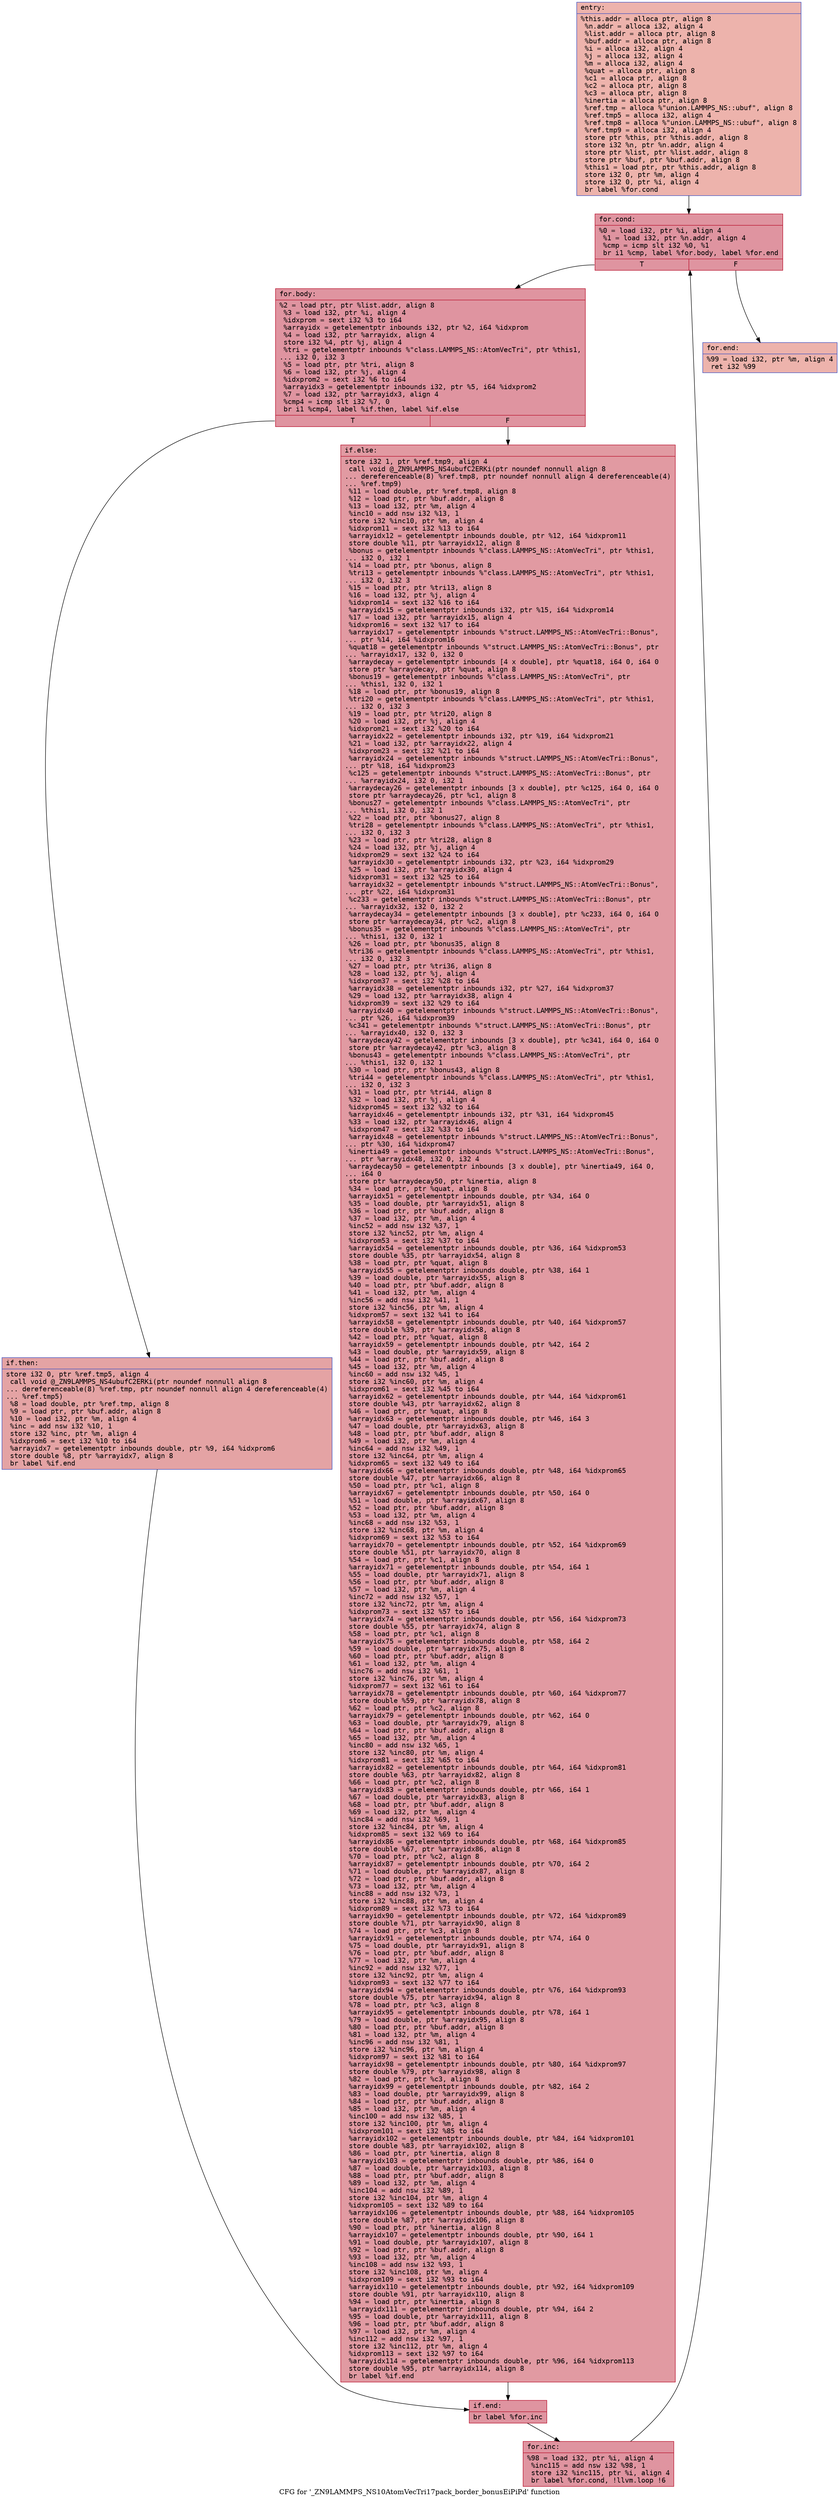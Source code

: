 digraph "CFG for '_ZN9LAMMPS_NS10AtomVecTri17pack_border_bonusEiPiPd' function" {
	label="CFG for '_ZN9LAMMPS_NS10AtomVecTri17pack_border_bonusEiPiPd' function";

	Node0x55c2b66b1db0 [shape=record,color="#3d50c3ff", style=filled, fillcolor="#d6524470" fontname="Courier",label="{entry:\l|  %this.addr = alloca ptr, align 8\l  %n.addr = alloca i32, align 4\l  %list.addr = alloca ptr, align 8\l  %buf.addr = alloca ptr, align 8\l  %i = alloca i32, align 4\l  %j = alloca i32, align 4\l  %m = alloca i32, align 4\l  %quat = alloca ptr, align 8\l  %c1 = alloca ptr, align 8\l  %c2 = alloca ptr, align 8\l  %c3 = alloca ptr, align 8\l  %inertia = alloca ptr, align 8\l  %ref.tmp = alloca %\"union.LAMMPS_NS::ubuf\", align 8\l  %ref.tmp5 = alloca i32, align 4\l  %ref.tmp8 = alloca %\"union.LAMMPS_NS::ubuf\", align 8\l  %ref.tmp9 = alloca i32, align 4\l  store ptr %this, ptr %this.addr, align 8\l  store i32 %n, ptr %n.addr, align 4\l  store ptr %list, ptr %list.addr, align 8\l  store ptr %buf, ptr %buf.addr, align 8\l  %this1 = load ptr, ptr %this.addr, align 8\l  store i32 0, ptr %m, align 4\l  store i32 0, ptr %i, align 4\l  br label %for.cond\l}"];
	Node0x55c2b66b1db0 -> Node0x55c2b66b2cd0[tooltip="entry -> for.cond\nProbability 100.00%" ];
	Node0x55c2b66b2cd0 [shape=record,color="#b70d28ff", style=filled, fillcolor="#b70d2870" fontname="Courier",label="{for.cond:\l|  %0 = load i32, ptr %i, align 4\l  %1 = load i32, ptr %n.addr, align 4\l  %cmp = icmp slt i32 %0, %1\l  br i1 %cmp, label %for.body, label %for.end\l|{<s0>T|<s1>F}}"];
	Node0x55c2b66b2cd0:s0 -> Node0x55c2b66b2f70[tooltip="for.cond -> for.body\nProbability 96.88%" ];
	Node0x55c2b66b2cd0:s1 -> Node0x55c2b66b2280[tooltip="for.cond -> for.end\nProbability 3.12%" ];
	Node0x55c2b66b2f70 [shape=record,color="#b70d28ff", style=filled, fillcolor="#b70d2870" fontname="Courier",label="{for.body:\l|  %2 = load ptr, ptr %list.addr, align 8\l  %3 = load i32, ptr %i, align 4\l  %idxprom = sext i32 %3 to i64\l  %arrayidx = getelementptr inbounds i32, ptr %2, i64 %idxprom\l  %4 = load i32, ptr %arrayidx, align 4\l  store i32 %4, ptr %j, align 4\l  %tri = getelementptr inbounds %\"class.LAMMPS_NS::AtomVecTri\", ptr %this1,\l... i32 0, i32 3\l  %5 = load ptr, ptr %tri, align 8\l  %6 = load i32, ptr %j, align 4\l  %idxprom2 = sext i32 %6 to i64\l  %arrayidx3 = getelementptr inbounds i32, ptr %5, i64 %idxprom2\l  %7 = load i32, ptr %arrayidx3, align 4\l  %cmp4 = icmp slt i32 %7, 0\l  br i1 %cmp4, label %if.then, label %if.else\l|{<s0>T|<s1>F}}"];
	Node0x55c2b66b2f70:s0 -> Node0x55c2b66b3a90[tooltip="for.body -> if.then\nProbability 37.50%" ];
	Node0x55c2b66b2f70:s1 -> Node0x55c2b66b3b00[tooltip="for.body -> if.else\nProbability 62.50%" ];
	Node0x55c2b66b3a90 [shape=record,color="#3d50c3ff", style=filled, fillcolor="#c32e3170" fontname="Courier",label="{if.then:\l|  store i32 0, ptr %ref.tmp5, align 4\l  call void @_ZN9LAMMPS_NS4ubufC2ERKi(ptr noundef nonnull align 8\l... dereferenceable(8) %ref.tmp, ptr noundef nonnull align 4 dereferenceable(4)\l... %ref.tmp5)\l  %8 = load double, ptr %ref.tmp, align 8\l  %9 = load ptr, ptr %buf.addr, align 8\l  %10 = load i32, ptr %m, align 4\l  %inc = add nsw i32 %10, 1\l  store i32 %inc, ptr %m, align 4\l  %idxprom6 = sext i32 %10 to i64\l  %arrayidx7 = getelementptr inbounds double, ptr %9, i64 %idxprom6\l  store double %8, ptr %arrayidx7, align 8\l  br label %if.end\l}"];
	Node0x55c2b66b3a90 -> Node0x55c2b66b4380[tooltip="if.then -> if.end\nProbability 100.00%" ];
	Node0x55c2b66b3b00 [shape=record,color="#b70d28ff", style=filled, fillcolor="#bb1b2c70" fontname="Courier",label="{if.else:\l|  store i32 1, ptr %ref.tmp9, align 4\l  call void @_ZN9LAMMPS_NS4ubufC2ERKi(ptr noundef nonnull align 8\l... dereferenceable(8) %ref.tmp8, ptr noundef nonnull align 4 dereferenceable(4)\l... %ref.tmp9)\l  %11 = load double, ptr %ref.tmp8, align 8\l  %12 = load ptr, ptr %buf.addr, align 8\l  %13 = load i32, ptr %m, align 4\l  %inc10 = add nsw i32 %13, 1\l  store i32 %inc10, ptr %m, align 4\l  %idxprom11 = sext i32 %13 to i64\l  %arrayidx12 = getelementptr inbounds double, ptr %12, i64 %idxprom11\l  store double %11, ptr %arrayidx12, align 8\l  %bonus = getelementptr inbounds %\"class.LAMMPS_NS::AtomVecTri\", ptr %this1,\l... i32 0, i32 1\l  %14 = load ptr, ptr %bonus, align 8\l  %tri13 = getelementptr inbounds %\"class.LAMMPS_NS::AtomVecTri\", ptr %this1,\l... i32 0, i32 3\l  %15 = load ptr, ptr %tri13, align 8\l  %16 = load i32, ptr %j, align 4\l  %idxprom14 = sext i32 %16 to i64\l  %arrayidx15 = getelementptr inbounds i32, ptr %15, i64 %idxprom14\l  %17 = load i32, ptr %arrayidx15, align 4\l  %idxprom16 = sext i32 %17 to i64\l  %arrayidx17 = getelementptr inbounds %\"struct.LAMMPS_NS::AtomVecTri::Bonus\",\l... ptr %14, i64 %idxprom16\l  %quat18 = getelementptr inbounds %\"struct.LAMMPS_NS::AtomVecTri::Bonus\", ptr\l... %arrayidx17, i32 0, i32 0\l  %arraydecay = getelementptr inbounds [4 x double], ptr %quat18, i64 0, i64 0\l  store ptr %arraydecay, ptr %quat, align 8\l  %bonus19 = getelementptr inbounds %\"class.LAMMPS_NS::AtomVecTri\", ptr\l... %this1, i32 0, i32 1\l  %18 = load ptr, ptr %bonus19, align 8\l  %tri20 = getelementptr inbounds %\"class.LAMMPS_NS::AtomVecTri\", ptr %this1,\l... i32 0, i32 3\l  %19 = load ptr, ptr %tri20, align 8\l  %20 = load i32, ptr %j, align 4\l  %idxprom21 = sext i32 %20 to i64\l  %arrayidx22 = getelementptr inbounds i32, ptr %19, i64 %idxprom21\l  %21 = load i32, ptr %arrayidx22, align 4\l  %idxprom23 = sext i32 %21 to i64\l  %arrayidx24 = getelementptr inbounds %\"struct.LAMMPS_NS::AtomVecTri::Bonus\",\l... ptr %18, i64 %idxprom23\l  %c125 = getelementptr inbounds %\"struct.LAMMPS_NS::AtomVecTri::Bonus\", ptr\l... %arrayidx24, i32 0, i32 1\l  %arraydecay26 = getelementptr inbounds [3 x double], ptr %c125, i64 0, i64 0\l  store ptr %arraydecay26, ptr %c1, align 8\l  %bonus27 = getelementptr inbounds %\"class.LAMMPS_NS::AtomVecTri\", ptr\l... %this1, i32 0, i32 1\l  %22 = load ptr, ptr %bonus27, align 8\l  %tri28 = getelementptr inbounds %\"class.LAMMPS_NS::AtomVecTri\", ptr %this1,\l... i32 0, i32 3\l  %23 = load ptr, ptr %tri28, align 8\l  %24 = load i32, ptr %j, align 4\l  %idxprom29 = sext i32 %24 to i64\l  %arrayidx30 = getelementptr inbounds i32, ptr %23, i64 %idxprom29\l  %25 = load i32, ptr %arrayidx30, align 4\l  %idxprom31 = sext i32 %25 to i64\l  %arrayidx32 = getelementptr inbounds %\"struct.LAMMPS_NS::AtomVecTri::Bonus\",\l... ptr %22, i64 %idxprom31\l  %c233 = getelementptr inbounds %\"struct.LAMMPS_NS::AtomVecTri::Bonus\", ptr\l... %arrayidx32, i32 0, i32 2\l  %arraydecay34 = getelementptr inbounds [3 x double], ptr %c233, i64 0, i64 0\l  store ptr %arraydecay34, ptr %c2, align 8\l  %bonus35 = getelementptr inbounds %\"class.LAMMPS_NS::AtomVecTri\", ptr\l... %this1, i32 0, i32 1\l  %26 = load ptr, ptr %bonus35, align 8\l  %tri36 = getelementptr inbounds %\"class.LAMMPS_NS::AtomVecTri\", ptr %this1,\l... i32 0, i32 3\l  %27 = load ptr, ptr %tri36, align 8\l  %28 = load i32, ptr %j, align 4\l  %idxprom37 = sext i32 %28 to i64\l  %arrayidx38 = getelementptr inbounds i32, ptr %27, i64 %idxprom37\l  %29 = load i32, ptr %arrayidx38, align 4\l  %idxprom39 = sext i32 %29 to i64\l  %arrayidx40 = getelementptr inbounds %\"struct.LAMMPS_NS::AtomVecTri::Bonus\",\l... ptr %26, i64 %idxprom39\l  %c341 = getelementptr inbounds %\"struct.LAMMPS_NS::AtomVecTri::Bonus\", ptr\l... %arrayidx40, i32 0, i32 3\l  %arraydecay42 = getelementptr inbounds [3 x double], ptr %c341, i64 0, i64 0\l  store ptr %arraydecay42, ptr %c3, align 8\l  %bonus43 = getelementptr inbounds %\"class.LAMMPS_NS::AtomVecTri\", ptr\l... %this1, i32 0, i32 1\l  %30 = load ptr, ptr %bonus43, align 8\l  %tri44 = getelementptr inbounds %\"class.LAMMPS_NS::AtomVecTri\", ptr %this1,\l... i32 0, i32 3\l  %31 = load ptr, ptr %tri44, align 8\l  %32 = load i32, ptr %j, align 4\l  %idxprom45 = sext i32 %32 to i64\l  %arrayidx46 = getelementptr inbounds i32, ptr %31, i64 %idxprom45\l  %33 = load i32, ptr %arrayidx46, align 4\l  %idxprom47 = sext i32 %33 to i64\l  %arrayidx48 = getelementptr inbounds %\"struct.LAMMPS_NS::AtomVecTri::Bonus\",\l... ptr %30, i64 %idxprom47\l  %inertia49 = getelementptr inbounds %\"struct.LAMMPS_NS::AtomVecTri::Bonus\",\l... ptr %arrayidx48, i32 0, i32 4\l  %arraydecay50 = getelementptr inbounds [3 x double], ptr %inertia49, i64 0,\l... i64 0\l  store ptr %arraydecay50, ptr %inertia, align 8\l  %34 = load ptr, ptr %quat, align 8\l  %arrayidx51 = getelementptr inbounds double, ptr %34, i64 0\l  %35 = load double, ptr %arrayidx51, align 8\l  %36 = load ptr, ptr %buf.addr, align 8\l  %37 = load i32, ptr %m, align 4\l  %inc52 = add nsw i32 %37, 1\l  store i32 %inc52, ptr %m, align 4\l  %idxprom53 = sext i32 %37 to i64\l  %arrayidx54 = getelementptr inbounds double, ptr %36, i64 %idxprom53\l  store double %35, ptr %arrayidx54, align 8\l  %38 = load ptr, ptr %quat, align 8\l  %arrayidx55 = getelementptr inbounds double, ptr %38, i64 1\l  %39 = load double, ptr %arrayidx55, align 8\l  %40 = load ptr, ptr %buf.addr, align 8\l  %41 = load i32, ptr %m, align 4\l  %inc56 = add nsw i32 %41, 1\l  store i32 %inc56, ptr %m, align 4\l  %idxprom57 = sext i32 %41 to i64\l  %arrayidx58 = getelementptr inbounds double, ptr %40, i64 %idxprom57\l  store double %39, ptr %arrayidx58, align 8\l  %42 = load ptr, ptr %quat, align 8\l  %arrayidx59 = getelementptr inbounds double, ptr %42, i64 2\l  %43 = load double, ptr %arrayidx59, align 8\l  %44 = load ptr, ptr %buf.addr, align 8\l  %45 = load i32, ptr %m, align 4\l  %inc60 = add nsw i32 %45, 1\l  store i32 %inc60, ptr %m, align 4\l  %idxprom61 = sext i32 %45 to i64\l  %arrayidx62 = getelementptr inbounds double, ptr %44, i64 %idxprom61\l  store double %43, ptr %arrayidx62, align 8\l  %46 = load ptr, ptr %quat, align 8\l  %arrayidx63 = getelementptr inbounds double, ptr %46, i64 3\l  %47 = load double, ptr %arrayidx63, align 8\l  %48 = load ptr, ptr %buf.addr, align 8\l  %49 = load i32, ptr %m, align 4\l  %inc64 = add nsw i32 %49, 1\l  store i32 %inc64, ptr %m, align 4\l  %idxprom65 = sext i32 %49 to i64\l  %arrayidx66 = getelementptr inbounds double, ptr %48, i64 %idxprom65\l  store double %47, ptr %arrayidx66, align 8\l  %50 = load ptr, ptr %c1, align 8\l  %arrayidx67 = getelementptr inbounds double, ptr %50, i64 0\l  %51 = load double, ptr %arrayidx67, align 8\l  %52 = load ptr, ptr %buf.addr, align 8\l  %53 = load i32, ptr %m, align 4\l  %inc68 = add nsw i32 %53, 1\l  store i32 %inc68, ptr %m, align 4\l  %idxprom69 = sext i32 %53 to i64\l  %arrayidx70 = getelementptr inbounds double, ptr %52, i64 %idxprom69\l  store double %51, ptr %arrayidx70, align 8\l  %54 = load ptr, ptr %c1, align 8\l  %arrayidx71 = getelementptr inbounds double, ptr %54, i64 1\l  %55 = load double, ptr %arrayidx71, align 8\l  %56 = load ptr, ptr %buf.addr, align 8\l  %57 = load i32, ptr %m, align 4\l  %inc72 = add nsw i32 %57, 1\l  store i32 %inc72, ptr %m, align 4\l  %idxprom73 = sext i32 %57 to i64\l  %arrayidx74 = getelementptr inbounds double, ptr %56, i64 %idxprom73\l  store double %55, ptr %arrayidx74, align 8\l  %58 = load ptr, ptr %c1, align 8\l  %arrayidx75 = getelementptr inbounds double, ptr %58, i64 2\l  %59 = load double, ptr %arrayidx75, align 8\l  %60 = load ptr, ptr %buf.addr, align 8\l  %61 = load i32, ptr %m, align 4\l  %inc76 = add nsw i32 %61, 1\l  store i32 %inc76, ptr %m, align 4\l  %idxprom77 = sext i32 %61 to i64\l  %arrayidx78 = getelementptr inbounds double, ptr %60, i64 %idxprom77\l  store double %59, ptr %arrayidx78, align 8\l  %62 = load ptr, ptr %c2, align 8\l  %arrayidx79 = getelementptr inbounds double, ptr %62, i64 0\l  %63 = load double, ptr %arrayidx79, align 8\l  %64 = load ptr, ptr %buf.addr, align 8\l  %65 = load i32, ptr %m, align 4\l  %inc80 = add nsw i32 %65, 1\l  store i32 %inc80, ptr %m, align 4\l  %idxprom81 = sext i32 %65 to i64\l  %arrayidx82 = getelementptr inbounds double, ptr %64, i64 %idxprom81\l  store double %63, ptr %arrayidx82, align 8\l  %66 = load ptr, ptr %c2, align 8\l  %arrayidx83 = getelementptr inbounds double, ptr %66, i64 1\l  %67 = load double, ptr %arrayidx83, align 8\l  %68 = load ptr, ptr %buf.addr, align 8\l  %69 = load i32, ptr %m, align 4\l  %inc84 = add nsw i32 %69, 1\l  store i32 %inc84, ptr %m, align 4\l  %idxprom85 = sext i32 %69 to i64\l  %arrayidx86 = getelementptr inbounds double, ptr %68, i64 %idxprom85\l  store double %67, ptr %arrayidx86, align 8\l  %70 = load ptr, ptr %c2, align 8\l  %arrayidx87 = getelementptr inbounds double, ptr %70, i64 2\l  %71 = load double, ptr %arrayidx87, align 8\l  %72 = load ptr, ptr %buf.addr, align 8\l  %73 = load i32, ptr %m, align 4\l  %inc88 = add nsw i32 %73, 1\l  store i32 %inc88, ptr %m, align 4\l  %idxprom89 = sext i32 %73 to i64\l  %arrayidx90 = getelementptr inbounds double, ptr %72, i64 %idxprom89\l  store double %71, ptr %arrayidx90, align 8\l  %74 = load ptr, ptr %c3, align 8\l  %arrayidx91 = getelementptr inbounds double, ptr %74, i64 0\l  %75 = load double, ptr %arrayidx91, align 8\l  %76 = load ptr, ptr %buf.addr, align 8\l  %77 = load i32, ptr %m, align 4\l  %inc92 = add nsw i32 %77, 1\l  store i32 %inc92, ptr %m, align 4\l  %idxprom93 = sext i32 %77 to i64\l  %arrayidx94 = getelementptr inbounds double, ptr %76, i64 %idxprom93\l  store double %75, ptr %arrayidx94, align 8\l  %78 = load ptr, ptr %c3, align 8\l  %arrayidx95 = getelementptr inbounds double, ptr %78, i64 1\l  %79 = load double, ptr %arrayidx95, align 8\l  %80 = load ptr, ptr %buf.addr, align 8\l  %81 = load i32, ptr %m, align 4\l  %inc96 = add nsw i32 %81, 1\l  store i32 %inc96, ptr %m, align 4\l  %idxprom97 = sext i32 %81 to i64\l  %arrayidx98 = getelementptr inbounds double, ptr %80, i64 %idxprom97\l  store double %79, ptr %arrayidx98, align 8\l  %82 = load ptr, ptr %c3, align 8\l  %arrayidx99 = getelementptr inbounds double, ptr %82, i64 2\l  %83 = load double, ptr %arrayidx99, align 8\l  %84 = load ptr, ptr %buf.addr, align 8\l  %85 = load i32, ptr %m, align 4\l  %inc100 = add nsw i32 %85, 1\l  store i32 %inc100, ptr %m, align 4\l  %idxprom101 = sext i32 %85 to i64\l  %arrayidx102 = getelementptr inbounds double, ptr %84, i64 %idxprom101\l  store double %83, ptr %arrayidx102, align 8\l  %86 = load ptr, ptr %inertia, align 8\l  %arrayidx103 = getelementptr inbounds double, ptr %86, i64 0\l  %87 = load double, ptr %arrayidx103, align 8\l  %88 = load ptr, ptr %buf.addr, align 8\l  %89 = load i32, ptr %m, align 4\l  %inc104 = add nsw i32 %89, 1\l  store i32 %inc104, ptr %m, align 4\l  %idxprom105 = sext i32 %89 to i64\l  %arrayidx106 = getelementptr inbounds double, ptr %88, i64 %idxprom105\l  store double %87, ptr %arrayidx106, align 8\l  %90 = load ptr, ptr %inertia, align 8\l  %arrayidx107 = getelementptr inbounds double, ptr %90, i64 1\l  %91 = load double, ptr %arrayidx107, align 8\l  %92 = load ptr, ptr %buf.addr, align 8\l  %93 = load i32, ptr %m, align 4\l  %inc108 = add nsw i32 %93, 1\l  store i32 %inc108, ptr %m, align 4\l  %idxprom109 = sext i32 %93 to i64\l  %arrayidx110 = getelementptr inbounds double, ptr %92, i64 %idxprom109\l  store double %91, ptr %arrayidx110, align 8\l  %94 = load ptr, ptr %inertia, align 8\l  %arrayidx111 = getelementptr inbounds double, ptr %94, i64 2\l  %95 = load double, ptr %arrayidx111, align 8\l  %96 = load ptr, ptr %buf.addr, align 8\l  %97 = load i32, ptr %m, align 4\l  %inc112 = add nsw i32 %97, 1\l  store i32 %inc112, ptr %m, align 4\l  %idxprom113 = sext i32 %97 to i64\l  %arrayidx114 = getelementptr inbounds double, ptr %96, i64 %idxprom113\l  store double %95, ptr %arrayidx114, align 8\l  br label %if.end\l}"];
	Node0x55c2b66b3b00 -> Node0x55c2b66b4380[tooltip="if.else -> if.end\nProbability 100.00%" ];
	Node0x55c2b66b4380 [shape=record,color="#b70d28ff", style=filled, fillcolor="#b70d2870" fontname="Courier",label="{if.end:\l|  br label %for.inc\l}"];
	Node0x55c2b66b4380 -> Node0x55c2b66b9470[tooltip="if.end -> for.inc\nProbability 100.00%" ];
	Node0x55c2b66b9470 [shape=record,color="#b70d28ff", style=filled, fillcolor="#b70d2870" fontname="Courier",label="{for.inc:\l|  %98 = load i32, ptr %i, align 4\l  %inc115 = add nsw i32 %98, 1\l  store i32 %inc115, ptr %i, align 4\l  br label %for.cond, !llvm.loop !6\l}"];
	Node0x55c2b66b9470 -> Node0x55c2b66b2cd0[tooltip="for.inc -> for.cond\nProbability 100.00%" ];
	Node0x55c2b66b2280 [shape=record,color="#3d50c3ff", style=filled, fillcolor="#d6524470" fontname="Courier",label="{for.end:\l|  %99 = load i32, ptr %m, align 4\l  ret i32 %99\l}"];
}

